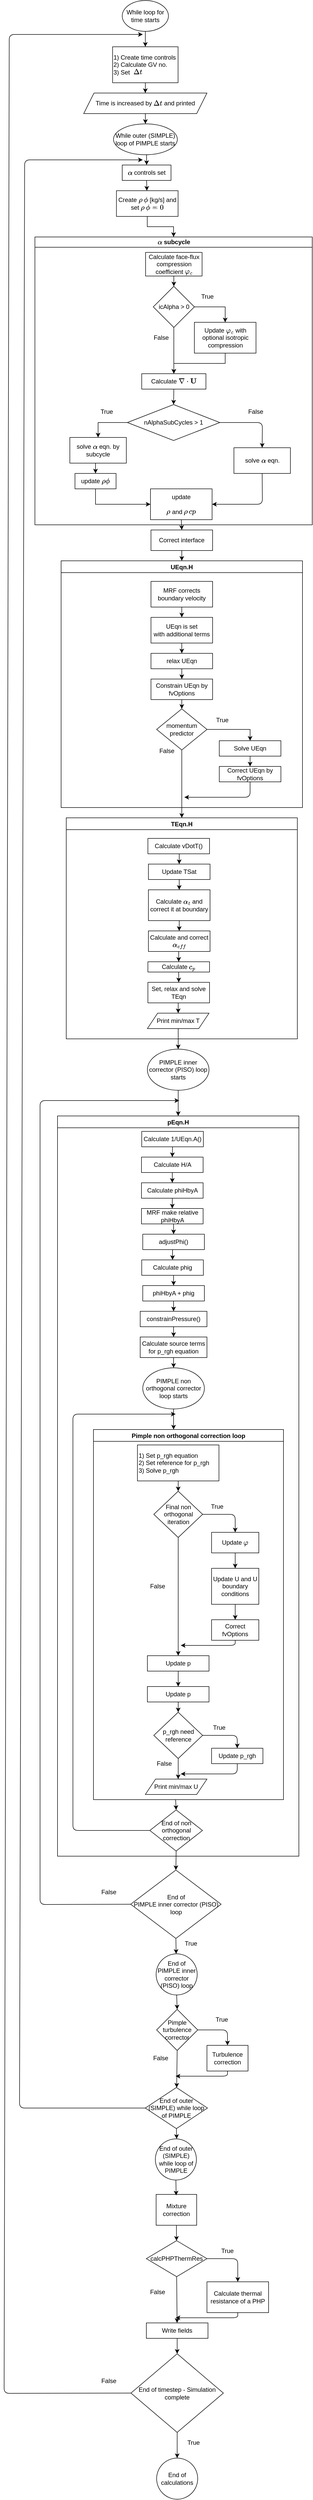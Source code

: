 <mxfile version="14.6.6" type="device"><diagram id="Rym5N9LAGHmapoCSd85f" name="Page-1"><mxGraphModel dx="1483" dy="807" grid="1" gridSize="10" guides="1" tooltips="1" connect="1" arrows="1" fold="1" page="1" pageScale="1" pageWidth="850" pageHeight="10000" math="1" shadow="0"><root><mxCell id="0"/><mxCell id="1" parent="0"/><mxCell id="AACT0-iEWtSOSLSEupFS-4" style="edgeStyle=orthogonalEdgeStyle;rounded=0;orthogonalLoop=1;jettySize=auto;html=1;exitX=0.5;exitY=1;exitDx=0;exitDy=0;entryX=0.5;entryY=0;entryDx=0;entryDy=0;" parent="1" source="AACT0-iEWtSOSLSEupFS-1" target="AACT0-iEWtSOSLSEupFS-2" edge="1"><mxGeometry relative="1" as="geometry"/></mxCell><mxCell id="AACT0-iEWtSOSLSEupFS-1" value="While loop for time starts" style="ellipse;whiteSpace=wrap;html=1;" parent="1" vertex="1"><mxGeometry x="360" y="20" width="90" height="60" as="geometry"/></mxCell><mxCell id="AACT0-iEWtSOSLSEupFS-7" style="edgeStyle=orthogonalEdgeStyle;rounded=0;orthogonalLoop=1;jettySize=auto;html=1;exitX=0.5;exitY=1;exitDx=0;exitDy=0;entryX=0.5;entryY=0;entryDx=0;entryDy=0;" parent="1" source="AACT0-iEWtSOSLSEupFS-2" target="AACT0-iEWtSOSLSEupFS-5" edge="1"><mxGeometry relative="1" as="geometry"/></mxCell><mxCell id="AACT0-iEWtSOSLSEupFS-2" value="&lt;div align=&quot;left&quot;&gt;1) Create time controls&lt;/div&gt;&lt;div align=&quot;left&quot;&gt;2) Calculate GV no.&lt;/div&gt;&lt;div align=&quot;left&quot;&gt;3) Set&amp;nbsp; `\Delta t`&lt;br&gt;&lt;/div&gt;" style="rounded=0;whiteSpace=wrap;html=1;align=left;" parent="1" vertex="1"><mxGeometry x="341.25" y="110" width="127.5" height="70" as="geometry"/></mxCell><mxCell id="AACT0-iEWtSOSLSEupFS-10" style="edgeStyle=orthogonalEdgeStyle;rounded=0;orthogonalLoop=1;jettySize=auto;html=1;exitX=0.5;exitY=1;exitDx=0;exitDy=0;entryX=0.5;entryY=0;entryDx=0;entryDy=0;" parent="1" source="AACT0-iEWtSOSLSEupFS-5" target="AACT0-iEWtSOSLSEupFS-8" edge="1"><mxGeometry relative="1" as="geometry"/></mxCell><mxCell id="AACT0-iEWtSOSLSEupFS-5" value="Time is increased by `\Delta t` and printed" style="shape=parallelogram;perimeter=parallelogramPerimeter;whiteSpace=wrap;html=1;fixedSize=1;" parent="1" vertex="1"><mxGeometry x="285" y="200" width="240" height="40" as="geometry"/></mxCell><mxCell id="AACT0-iEWtSOSLSEupFS-15" style="edgeStyle=orthogonalEdgeStyle;rounded=0;orthogonalLoop=1;jettySize=auto;html=1;exitX=0.5;exitY=1;exitDx=0;exitDy=0;entryX=0.5;entryY=0;entryDx=0;entryDy=0;" parent="1" source="AACT0-iEWtSOSLSEupFS-8" target="AACT0-iEWtSOSLSEupFS-11" edge="1"><mxGeometry relative="1" as="geometry"/></mxCell><mxCell id="AACT0-iEWtSOSLSEupFS-8" value="While outer (SIMPLE) loop of PIMPLE starts" style="ellipse;whiteSpace=wrap;html=1;" parent="1" vertex="1"><mxGeometry x="343" y="260" width="124.38" height="60" as="geometry"/></mxCell><mxCell id="AACT0-iEWtSOSLSEupFS-18" style="edgeStyle=orthogonalEdgeStyle;rounded=0;orthogonalLoop=1;jettySize=auto;html=1;exitX=0.5;exitY=1;exitDx=0;exitDy=0;" parent="1" source="AACT0-iEWtSOSLSEupFS-11" edge="1"><mxGeometry relative="1" as="geometry"><mxPoint x="408" y="390" as="targetPoint"/></mxGeometry></mxCell><mxCell id="AACT0-iEWtSOSLSEupFS-11" value="`\alpha` controls set" style="rounded=0;whiteSpace=wrap;html=1;" parent="1" vertex="1"><mxGeometry x="360" y="340" width="95" height="30" as="geometry"/></mxCell><mxCell id="AACT0-iEWtSOSLSEupFS-38" style="edgeStyle=orthogonalEdgeStyle;rounded=0;orthogonalLoop=1;jettySize=auto;html=1;exitX=0.5;exitY=1;exitDx=0;exitDy=0;entryX=0.5;entryY=0;entryDx=0;entryDy=0;" parent="1" source="AACT0-iEWtSOSLSEupFS-16" target="AACT0-iEWtSOSLSEupFS-34" edge="1"><mxGeometry relative="1" as="geometry"/></mxCell><mxCell id="AACT0-iEWtSOSLSEupFS-16" value="Create \(\rho\,\phi\) [kg/s] and set \(\rho\,\phi = 0\)" style="rounded=0;whiteSpace=wrap;html=1;" parent="1" vertex="1"><mxGeometry x="348.75" y="390" width="120" height="50" as="geometry"/></mxCell><mxCell id="AACT0-iEWtSOSLSEupFS-34" value="\(\alpha\) subcycle" style="swimlane;html=1;startSize=20;horizontal=1;containerType=tree;" parent="1" vertex="1"><mxGeometry x="190" y="480" width="540" height="560" as="geometry"><mxRectangle x="90" y="480" width="160" height="20" as="alternateBounds"/></mxGeometry></mxCell><mxCell id="AACT0-iEWtSOSLSEupFS-42" style="edgeStyle=orthogonalEdgeStyle;rounded=0;orthogonalLoop=1;jettySize=auto;html=1;exitX=0.5;exitY=1;exitDx=0;exitDy=0;entryX=0.5;entryY=0;entryDx=0;entryDy=0;" parent="AACT0-iEWtSOSLSEupFS-34" source="AACT0-iEWtSOSLSEupFS-20" target="AACT0-iEWtSOSLSEupFS-41" edge="1"><mxGeometry relative="1" as="geometry"/></mxCell><mxCell id="AACT0-iEWtSOSLSEupFS-20" value="Calculate face-flux compression coefficient \(\varphi_c\)" style="whiteSpace=wrap;html=1;" parent="AACT0-iEWtSOSLSEupFS-34" vertex="1"><mxGeometry x="215.5" y="30" width="110" height="46" as="geometry"/></mxCell><mxCell id="AACT0-iEWtSOSLSEupFS-54" style="edgeStyle=orthogonalEdgeStyle;rounded=0;orthogonalLoop=1;jettySize=auto;html=1;exitX=1;exitY=0.5;exitDx=0;exitDy=0;entryX=0.5;entryY=0;entryDx=0;entryDy=0;" parent="AACT0-iEWtSOSLSEupFS-34" source="AACT0-iEWtSOSLSEupFS-41" target="AACT0-iEWtSOSLSEupFS-49" edge="1"><mxGeometry relative="1" as="geometry"/></mxCell><mxCell id="AACT0-iEWtSOSLSEupFS-56" style="edgeStyle=orthogonalEdgeStyle;rounded=0;orthogonalLoop=1;jettySize=auto;html=1;exitX=0.5;exitY=1;exitDx=0;exitDy=0;" parent="AACT0-iEWtSOSLSEupFS-34" source="AACT0-iEWtSOSLSEupFS-41" target="AACT0-iEWtSOSLSEupFS-48" edge="1"><mxGeometry relative="1" as="geometry"/></mxCell><mxCell id="AACT0-iEWtSOSLSEupFS-41" value="icAlpha &amp;gt; 0" style="rhombus;whiteSpace=wrap;html=1;" parent="AACT0-iEWtSOSLSEupFS-34" vertex="1"><mxGeometry x="230.5" y="96" width="80" height="80" as="geometry"/></mxCell><mxCell id="3qTJy4ESTqDtDDObD_JH-3" style="edgeStyle=orthogonalEdgeStyle;rounded=0;orthogonalLoop=1;jettySize=auto;html=1;exitX=0.5;exitY=1;exitDx=0;exitDy=0;entryX=0.5;entryY=0;entryDx=0;entryDy=0;" parent="AACT0-iEWtSOSLSEupFS-34" source="AACT0-iEWtSOSLSEupFS-48" target="3qTJy4ESTqDtDDObD_JH-2" edge="1"><mxGeometry relative="1" as="geometry"/></mxCell><mxCell id="AACT0-iEWtSOSLSEupFS-48" value="Calculate \(\nabla \cdot \mathbf{U}\)" style="rounded=0;whiteSpace=wrap;html=1;" parent="AACT0-iEWtSOSLSEupFS-34" vertex="1"><mxGeometry x="208" y="266" width="125" height="30" as="geometry"/></mxCell><mxCell id="AACT0-iEWtSOSLSEupFS-60" style="edgeStyle=orthogonalEdgeStyle;rounded=0;orthogonalLoop=1;jettySize=auto;html=1;exitX=0.5;exitY=1;exitDx=0;exitDy=0;entryX=0.5;entryY=0;entryDx=0;entryDy=0;" parent="AACT0-iEWtSOSLSEupFS-34" source="AACT0-iEWtSOSLSEupFS-49" target="AACT0-iEWtSOSLSEupFS-48" edge="1"><mxGeometry relative="1" as="geometry"><Array as="points"><mxPoint x="370.5" y="246"/><mxPoint x="270.5" y="246"/></Array></mxGeometry></mxCell><mxCell id="AACT0-iEWtSOSLSEupFS-49" value="Update \(\varphi_c\) with optional isotropic compression" style="rounded=0;whiteSpace=wrap;html=1;" parent="AACT0-iEWtSOSLSEupFS-34" vertex="1"><mxGeometry x="310.5" y="166" width="120" height="60" as="geometry"/></mxCell><mxCell id="AACT0-iEWtSOSLSEupFS-55" value="True" style="text;html=1;strokeColor=none;fillColor=none;align=center;verticalAlign=middle;whiteSpace=wrap;rounded=0;" parent="AACT0-iEWtSOSLSEupFS-34" vertex="1"><mxGeometry x="315.5" y="106" width="40" height="20" as="geometry"/></mxCell><mxCell id="AACT0-iEWtSOSLSEupFS-61" value="False" style="text;html=1;strokeColor=none;fillColor=none;align=center;verticalAlign=middle;whiteSpace=wrap;rounded=0;" parent="AACT0-iEWtSOSLSEupFS-34" vertex="1"><mxGeometry x="225.5" y="186" width="40" height="20" as="geometry"/></mxCell><mxCell id="3qTJy4ESTqDtDDObD_JH-5" style="edgeStyle=orthogonalEdgeStyle;rounded=0;orthogonalLoop=1;jettySize=auto;html=1;exitX=0;exitY=0.5;exitDx=0;exitDy=0;entryX=0.5;entryY=0;entryDx=0;entryDy=0;" parent="AACT0-iEWtSOSLSEupFS-34" source="3qTJy4ESTqDtDDObD_JH-2" target="3qTJy4ESTqDtDDObD_JH-4" edge="1"><mxGeometry relative="1" as="geometry"/></mxCell><mxCell id="3qTJy4ESTqDtDDObD_JH-2" value="nAlphaSubCycles &amp;gt; 1" style="rhombus;whiteSpace=wrap;html=1;" parent="AACT0-iEWtSOSLSEupFS-34" vertex="1"><mxGeometry x="180" y="326" width="180" height="70" as="geometry"/></mxCell><mxCell id="3qTJy4ESTqDtDDObD_JH-7" style="edgeStyle=orthogonalEdgeStyle;rounded=0;orthogonalLoop=1;jettySize=auto;html=1;exitX=0.5;exitY=1;exitDx=0;exitDy=0;entryX=0.5;entryY=0;entryDx=0;entryDy=0;" parent="AACT0-iEWtSOSLSEupFS-34" source="3qTJy4ESTqDtDDObD_JH-4" target="3qTJy4ESTqDtDDObD_JH-6" edge="1"><mxGeometry relative="1" as="geometry"/></mxCell><mxCell id="3qTJy4ESTqDtDDObD_JH-4" value="solve \(\alpha\) eqn. by subcycle" style="rounded=0;whiteSpace=wrap;html=1;" parent="AACT0-iEWtSOSLSEupFS-34" vertex="1"><mxGeometry x="68" y="390" width="110" height="50" as="geometry"/></mxCell><mxCell id="3qTJy4ESTqDtDDObD_JH-12" style="edgeStyle=orthogonalEdgeStyle;rounded=0;orthogonalLoop=1;jettySize=auto;html=1;exitX=0.5;exitY=1;exitDx=0;exitDy=0;entryX=0;entryY=0.5;entryDx=0;entryDy=0;" parent="AACT0-iEWtSOSLSEupFS-34" source="3qTJy4ESTqDtDDObD_JH-6" target="3qTJy4ESTqDtDDObD_JH-11" edge="1"><mxGeometry relative="1" as="geometry"/></mxCell><mxCell id="3qTJy4ESTqDtDDObD_JH-6" value="update \(\rho \phi\)" style="rounded=0;whiteSpace=wrap;html=1;" parent="AACT0-iEWtSOSLSEupFS-34" vertex="1"><mxGeometry x="78" y="460" width="80" height="30" as="geometry"/></mxCell><mxCell id="3qTJy4ESTqDtDDObD_JH-9" value="solve \(\alpha\) eqn." style="rounded=0;whiteSpace=wrap;html=1;" parent="AACT0-iEWtSOSLSEupFS-34" vertex="1"><mxGeometry x="387.5" y="410" width="110" height="50" as="geometry"/></mxCell><mxCell id="3qTJy4ESTqDtDDObD_JH-11" value="&lt;div&gt;update&lt;/div&gt;&lt;div&gt;&lt;br&gt;&lt;/div&gt;\(\rho\) and \(\rho\, cp\)" style="rounded=0;whiteSpace=wrap;html=1;" parent="AACT0-iEWtSOSLSEupFS-34" vertex="1"><mxGeometry x="225" y="490" width="120" height="60" as="geometry"/></mxCell><mxCell id="VMTZyLCr_3MluRO8qqS3-34" value="True" style="text;html=1;strokeColor=none;fillColor=none;align=center;verticalAlign=middle;whiteSpace=wrap;rounded=0;" vertex="1" parent="AACT0-iEWtSOSLSEupFS-34"><mxGeometry x="120" y="330" width="40" height="20" as="geometry"/></mxCell><mxCell id="VMTZyLCr_3MluRO8qqS3-35" value="False" style="text;html=1;strokeColor=none;fillColor=none;align=center;verticalAlign=middle;whiteSpace=wrap;rounded=0;" vertex="1" parent="AACT0-iEWtSOSLSEupFS-34"><mxGeometry x="410" y="330" width="40" height="20" as="geometry"/></mxCell><mxCell id="VMTZyLCr_3MluRO8qqS3-104" value="" style="endArrow=classic;html=1;exitX=1;exitY=0.5;exitDx=0;exitDy=0;entryX=0.5;entryY=0;entryDx=0;entryDy=0;" edge="1" parent="AACT0-iEWtSOSLSEupFS-34" source="3qTJy4ESTqDtDDObD_JH-2" target="3qTJy4ESTqDtDDObD_JH-9"><mxGeometry width="50" height="50" relative="1" as="geometry"><mxPoint x="210" y="480" as="sourcePoint"/><mxPoint x="260" y="430" as="targetPoint"/><Array as="points"><mxPoint x="443" y="361"/></Array></mxGeometry></mxCell><mxCell id="VMTZyLCr_3MluRO8qqS3-105" value="" style="endArrow=classic;html=1;exitX=0.5;exitY=1;exitDx=0;exitDy=0;entryX=1;entryY=0.5;entryDx=0;entryDy=0;" edge="1" parent="AACT0-iEWtSOSLSEupFS-34" source="3qTJy4ESTqDtDDObD_JH-9" target="3qTJy4ESTqDtDDObD_JH-11"><mxGeometry width="50" height="50" relative="1" as="geometry"><mxPoint x="210" y="480" as="sourcePoint"/><mxPoint x="260" y="430" as="targetPoint"/><Array as="points"><mxPoint x="443" y="520"/></Array></mxGeometry></mxCell><mxCell id="3qTJy4ESTqDtDDObD_JH-35" style="edgeStyle=orthogonalEdgeStyle;rounded=0;orthogonalLoop=1;jettySize=auto;html=1;exitX=0.5;exitY=1;exitDx=0;exitDy=0;entryX=0.5;entryY=0;entryDx=0;entryDy=0;" parent="1" source="3qTJy4ESTqDtDDObD_JH-17" target="3qTJy4ESTqDtDDObD_JH-19" edge="1"><mxGeometry relative="1" as="geometry"/></mxCell><mxCell id="3qTJy4ESTqDtDDObD_JH-17" value="Correct interface" style="rounded=0;whiteSpace=wrap;html=1;" parent="1" vertex="1"><mxGeometry x="416" y="1050" width="120" height="40" as="geometry"/></mxCell><mxCell id="3qTJy4ESTqDtDDObD_JH-19" value="UEqn.H" style="swimlane;" parent="1" vertex="1"><mxGeometry x="241" y="1110" width="470" height="480" as="geometry"/></mxCell><mxCell id="3qTJy4ESTqDtDDObD_JH-22" style="edgeStyle=orthogonalEdgeStyle;rounded=0;orthogonalLoop=1;jettySize=auto;html=1;exitX=0.5;exitY=1;exitDx=0;exitDy=0;entryX=0.5;entryY=0;entryDx=0;entryDy=0;" parent="3qTJy4ESTqDtDDObD_JH-19" source="3qTJy4ESTqDtDDObD_JH-20" target="3qTJy4ESTqDtDDObD_JH-21" edge="1"><mxGeometry relative="1" as="geometry"/></mxCell><mxCell id="3qTJy4ESTqDtDDObD_JH-20" value="MRF corrects boundary velocity" style="rounded=0;whiteSpace=wrap;html=1;" parent="3qTJy4ESTqDtDDObD_JH-19" vertex="1"><mxGeometry x="175" y="40" width="120" height="50" as="geometry"/></mxCell><mxCell id="3qTJy4ESTqDtDDObD_JH-24" style="edgeStyle=orthogonalEdgeStyle;rounded=0;orthogonalLoop=1;jettySize=auto;html=1;exitX=0.5;exitY=1;exitDx=0;exitDy=0;entryX=0.5;entryY=0;entryDx=0;entryDy=0;" parent="3qTJy4ESTqDtDDObD_JH-19" source="3qTJy4ESTqDtDDObD_JH-21" target="3qTJy4ESTqDtDDObD_JH-23" edge="1"><mxGeometry relative="1" as="geometry"/></mxCell><mxCell id="3qTJy4ESTqDtDDObD_JH-21" value="&lt;div&gt;UEqn is set&lt;/div&gt;&lt;div&gt;with additional terms&lt;br&gt;&lt;/div&gt;" style="rounded=0;whiteSpace=wrap;html=1;" parent="3qTJy4ESTqDtDDObD_JH-19" vertex="1"><mxGeometry x="175" y="110" width="120" height="50" as="geometry"/></mxCell><mxCell id="3qTJy4ESTqDtDDObD_JH-23" value="relax UEqn" style="rounded=0;whiteSpace=wrap;html=1;" parent="3qTJy4ESTqDtDDObD_JH-19" vertex="1"><mxGeometry x="175" y="180" width="120" height="30" as="geometry"/></mxCell><mxCell id="3qTJy4ESTqDtDDObD_JH-25" value="Constrain UEqn by fvOptions" style="rounded=0;whiteSpace=wrap;html=1;" parent="3qTJy4ESTqDtDDObD_JH-19" vertex="1"><mxGeometry x="175" y="230" width="120" height="40" as="geometry"/></mxCell><mxCell id="3qTJy4ESTqDtDDObD_JH-28" style="edgeStyle=orthogonalEdgeStyle;rounded=0;orthogonalLoop=1;jettySize=auto;html=1;exitX=1;exitY=0.5;exitDx=0;exitDy=0;entryX=0.5;entryY=0;entryDx=0;entryDy=0;" parent="3qTJy4ESTqDtDDObD_JH-19" source="3qTJy4ESTqDtDDObD_JH-26" target="3qTJy4ESTqDtDDObD_JH-27" edge="1"><mxGeometry relative="1" as="geometry"/></mxCell><mxCell id="3qTJy4ESTqDtDDObD_JH-26" value="momentum predictor" style="rhombus;whiteSpace=wrap;html=1;" parent="3qTJy4ESTqDtDDObD_JH-19" vertex="1"><mxGeometry x="186" y="288" width="98" height="80" as="geometry"/></mxCell><mxCell id="3qTJy4ESTqDtDDObD_JH-31" style="edgeStyle=orthogonalEdgeStyle;rounded=0;orthogonalLoop=1;jettySize=auto;html=1;exitX=0.5;exitY=1;exitDx=0;exitDy=0;entryX=0.5;entryY=0;entryDx=0;entryDy=0;" parent="3qTJy4ESTqDtDDObD_JH-19" source="3qTJy4ESTqDtDDObD_JH-27" target="3qTJy4ESTqDtDDObD_JH-30" edge="1"><mxGeometry relative="1" as="geometry"/></mxCell><mxCell id="3qTJy4ESTqDtDDObD_JH-27" value="Solve UEqn" style="rounded=0;whiteSpace=wrap;html=1;" parent="3qTJy4ESTqDtDDObD_JH-19" vertex="1"><mxGeometry x="308" y="350" width="120" height="30" as="geometry"/></mxCell><mxCell id="3qTJy4ESTqDtDDObD_JH-29" value="True" style="text;html=1;strokeColor=none;fillColor=none;align=center;verticalAlign=middle;whiteSpace=wrap;rounded=0;" parent="3qTJy4ESTqDtDDObD_JH-19" vertex="1"><mxGeometry x="294" y="300" width="40" height="20" as="geometry"/></mxCell><mxCell id="3qTJy4ESTqDtDDObD_JH-30" value="Correct UEqn by fvOptions" style="rounded=0;whiteSpace=wrap;html=1;" parent="3qTJy4ESTqDtDDObD_JH-19" vertex="1"><mxGeometry x="308" y="400" width="120" height="30" as="geometry"/></mxCell><mxCell id="3qTJy4ESTqDtDDObD_JH-42" value="False" style="text;html=1;strokeColor=none;fillColor=none;align=center;verticalAlign=middle;whiteSpace=wrap;rounded=0;" parent="3qTJy4ESTqDtDDObD_JH-19" vertex="1"><mxGeometry x="186" y="360" width="40" height="20" as="geometry"/></mxCell><mxCell id="VMTZyLCr_3MluRO8qqS3-21" value="" style="endArrow=classic;html=1;exitX=0.5;exitY=1;exitDx=0;exitDy=0;entryX=0.5;entryY=0;entryDx=0;entryDy=0;" edge="1" parent="3qTJy4ESTqDtDDObD_JH-19" source="3qTJy4ESTqDtDDObD_JH-25" target="3qTJy4ESTqDtDDObD_JH-26"><mxGeometry width="50" height="50" relative="1" as="geometry"><mxPoint x="230" y="520" as="sourcePoint"/><mxPoint x="280" y="470" as="targetPoint"/></mxGeometry></mxCell><mxCell id="VMTZyLCr_3MluRO8qqS3-100" value="" style="endArrow=classic;html=1;exitX=0.5;exitY=1;exitDx=0;exitDy=0;entryX=0.5;entryY=0;entryDx=0;entryDy=0;" edge="1" parent="3qTJy4ESTqDtDDObD_JH-19" source="3qTJy4ESTqDtDDObD_JH-23" target="3qTJy4ESTqDtDDObD_JH-25"><mxGeometry width="50" height="50" relative="1" as="geometry"><mxPoint x="210" y="350" as="sourcePoint"/><mxPoint x="260" y="300" as="targetPoint"/></mxGeometry></mxCell><mxCell id="3qTJy4ESTqDtDDObD_JH-32" value="TEqn.H" style="swimlane;" parent="1" vertex="1"><mxGeometry x="251" y="1610" width="450" height="430" as="geometry"/></mxCell><mxCell id="IhVo0fJAXLAlhEaTS_rb-4" style="edgeStyle=orthogonalEdgeStyle;rounded=0;orthogonalLoop=1;jettySize=auto;html=1;exitX=0.5;exitY=1;exitDx=0;exitDy=0;entryX=0.5;entryY=0;entryDx=0;entryDy=0;" parent="3qTJy4ESTqDtDDObD_JH-32" source="IhVo0fJAXLAlhEaTS_rb-1" target="IhVo0fJAXLAlhEaTS_rb-2" edge="1"><mxGeometry relative="1" as="geometry"/></mxCell><mxCell id="IhVo0fJAXLAlhEaTS_rb-1" value="Calculate vDotT()" style="rounded=0;whiteSpace=wrap;html=1;" parent="3qTJy4ESTqDtDDObD_JH-32" vertex="1"><mxGeometry x="159" y="40" width="120" height="30" as="geometry"/></mxCell><mxCell id="IhVo0fJAXLAlhEaTS_rb-7" style="edgeStyle=orthogonalEdgeStyle;rounded=0;orthogonalLoop=1;jettySize=auto;html=1;exitX=0.5;exitY=1;exitDx=0;exitDy=0;entryX=0.5;entryY=0;entryDx=0;entryDy=0;" parent="3qTJy4ESTqDtDDObD_JH-32" source="IhVo0fJAXLAlhEaTS_rb-2" target="IhVo0fJAXLAlhEaTS_rb-6" edge="1"><mxGeometry relative="1" as="geometry"/></mxCell><mxCell id="IhVo0fJAXLAlhEaTS_rb-2" value="Update TSat" style="rounded=0;whiteSpace=wrap;html=1;" parent="3qTJy4ESTqDtDDObD_JH-32" vertex="1"><mxGeometry x="160" y="90" width="120" height="30" as="geometry"/></mxCell><mxCell id="IhVo0fJAXLAlhEaTS_rb-9" style="edgeStyle=orthogonalEdgeStyle;rounded=0;orthogonalLoop=1;jettySize=auto;html=1;exitX=0.5;exitY=1;exitDx=0;exitDy=0;entryX=0.5;entryY=0;entryDx=0;entryDy=0;" parent="3qTJy4ESTqDtDDObD_JH-32" source="IhVo0fJAXLAlhEaTS_rb-6" target="IhVo0fJAXLAlhEaTS_rb-8" edge="1"><mxGeometry relative="1" as="geometry"/></mxCell><mxCell id="IhVo0fJAXLAlhEaTS_rb-6" value="Calculate \(\alpha_t\) and correct it at boundary" style="rounded=0;whiteSpace=wrap;html=1;" parent="3qTJy4ESTqDtDDObD_JH-32" vertex="1"><mxGeometry x="160" y="140" width="120" height="60" as="geometry"/></mxCell><mxCell id="IhVo0fJAXLAlhEaTS_rb-16" style="edgeStyle=orthogonalEdgeStyle;rounded=0;orthogonalLoop=1;jettySize=auto;html=1;exitX=0.5;exitY=1;exitDx=0;exitDy=0;entryX=0.5;entryY=0;entryDx=0;entryDy=0;" parent="3qTJy4ESTqDtDDObD_JH-32" source="IhVo0fJAXLAlhEaTS_rb-8" target="IhVo0fJAXLAlhEaTS_rb-10" edge="1"><mxGeometry relative="1" as="geometry"/></mxCell><mxCell id="IhVo0fJAXLAlhEaTS_rb-8" value="Calculate and correct \(\alpha_{eff}\) " style="rounded=0;whiteSpace=wrap;html=1;" parent="3qTJy4ESTqDtDDObD_JH-32" vertex="1"><mxGeometry x="160" y="220" width="120" height="40" as="geometry"/></mxCell><mxCell id="IhVo0fJAXLAlhEaTS_rb-17" style="edgeStyle=orthogonalEdgeStyle;rounded=0;orthogonalLoop=1;jettySize=auto;html=1;exitX=0.5;exitY=1;exitDx=0;exitDy=0;entryX=0.5;entryY=0;entryDx=0;entryDy=0;" parent="3qTJy4ESTqDtDDObD_JH-32" source="IhVo0fJAXLAlhEaTS_rb-10" target="IhVo0fJAXLAlhEaTS_rb-15" edge="1"><mxGeometry relative="1" as="geometry"/></mxCell><mxCell id="IhVo0fJAXLAlhEaTS_rb-10" value="Calculate \(c_p\)" style="rounded=0;whiteSpace=wrap;html=1;" parent="3qTJy4ESTqDtDDObD_JH-32" vertex="1"><mxGeometry x="159" y="280" width="120" height="20" as="geometry"/></mxCell><mxCell id="IhVo0fJAXLAlhEaTS_rb-19" style="edgeStyle=orthogonalEdgeStyle;rounded=0;orthogonalLoop=1;jettySize=auto;html=1;exitX=0.5;exitY=1;exitDx=0;exitDy=0;entryX=0.5;entryY=0;entryDx=0;entryDy=0;" parent="3qTJy4ESTqDtDDObD_JH-32" source="IhVo0fJAXLAlhEaTS_rb-15" target="IhVo0fJAXLAlhEaTS_rb-18" edge="1"><mxGeometry relative="1" as="geometry"/></mxCell><mxCell id="IhVo0fJAXLAlhEaTS_rb-15" value="Set, relax and solve TEqn" style="rounded=0;whiteSpace=wrap;html=1;" parent="3qTJy4ESTqDtDDObD_JH-32" vertex="1"><mxGeometry x="159" y="320" width="120" height="40" as="geometry"/></mxCell><mxCell id="IhVo0fJAXLAlhEaTS_rb-18" value="Print min/max T" style="shape=parallelogram;perimeter=parallelogramPerimeter;whiteSpace=wrap;html=1;fixedSize=1;" parent="3qTJy4ESTqDtDDObD_JH-32" vertex="1"><mxGeometry x="158" y="380" width="120" height="30" as="geometry"/></mxCell><mxCell id="IhVo0fJAXLAlhEaTS_rb-23" style="edgeStyle=orthogonalEdgeStyle;rounded=0;orthogonalLoop=1;jettySize=auto;html=1;exitX=0.5;exitY=1;exitDx=0;exitDy=0;entryX=0.5;entryY=0;entryDx=0;entryDy=0;" parent="1" source="IhVo0fJAXLAlhEaTS_rb-20" target="IhVo0fJAXLAlhEaTS_rb-22" edge="1"><mxGeometry relative="1" as="geometry"/></mxCell><mxCell id="IhVo0fJAXLAlhEaTS_rb-20" value="PIMPLE inner corrector (PISO) loop starts" style="ellipse;whiteSpace=wrap;html=1;" parent="1" vertex="1"><mxGeometry x="409" y="2060" width="120" height="80" as="geometry"/></mxCell><mxCell id="IhVo0fJAXLAlhEaTS_rb-21" style="edgeStyle=orthogonalEdgeStyle;rounded=0;orthogonalLoop=1;jettySize=auto;html=1;exitX=0.5;exitY=1;exitDx=0;exitDy=0;" parent="1" source="IhVo0fJAXLAlhEaTS_rb-18" target="IhVo0fJAXLAlhEaTS_rb-20" edge="1"><mxGeometry relative="1" as="geometry"/></mxCell><mxCell id="IhVo0fJAXLAlhEaTS_rb-22" value="pEqn.H" style="swimlane;" parent="1" vertex="1"><mxGeometry x="234" y="2190" width="470" height="1440" as="geometry"/></mxCell><mxCell id="IhVo0fJAXLAlhEaTS_rb-30" style="edgeStyle=orthogonalEdgeStyle;rounded=0;orthogonalLoop=1;jettySize=auto;html=1;exitX=0.5;exitY=1;exitDx=0;exitDy=0;entryX=0.5;entryY=0;entryDx=0;entryDy=0;" parent="IhVo0fJAXLAlhEaTS_rb-22" source="IhVo0fJAXLAlhEaTS_rb-27" target="IhVo0fJAXLAlhEaTS_rb-28" edge="1"><mxGeometry relative="1" as="geometry"/></mxCell><mxCell id="IhVo0fJAXLAlhEaTS_rb-27" value="Calculate 1/UEqn.A()" style="whiteSpace=wrap;html=1;" parent="IhVo0fJAXLAlhEaTS_rb-22" vertex="1"><mxGeometry x="164" y="30" width="120" height="30" as="geometry"/></mxCell><mxCell id="IhVo0fJAXLAlhEaTS_rb-31" style="edgeStyle=orthogonalEdgeStyle;rounded=0;orthogonalLoop=1;jettySize=auto;html=1;exitX=0.5;exitY=1;exitDx=0;exitDy=0;entryX=0.5;entryY=0;entryDx=0;entryDy=0;" parent="IhVo0fJAXLAlhEaTS_rb-22" source="IhVo0fJAXLAlhEaTS_rb-28" target="IhVo0fJAXLAlhEaTS_rb-29" edge="1"><mxGeometry relative="1" as="geometry"/></mxCell><mxCell id="IhVo0fJAXLAlhEaTS_rb-28" value="Calculate H/A" style="whiteSpace=wrap;html=1;" parent="IhVo0fJAXLAlhEaTS_rb-22" vertex="1"><mxGeometry x="163.5" y="80" width="120" height="30" as="geometry"/></mxCell><mxCell id="IhVo0fJAXLAlhEaTS_rb-34" style="edgeStyle=orthogonalEdgeStyle;rounded=0;orthogonalLoop=1;jettySize=auto;html=1;exitX=0.5;exitY=1;exitDx=0;exitDy=0;entryX=0.5;entryY=0;entryDx=0;entryDy=0;" parent="IhVo0fJAXLAlhEaTS_rb-22" source="IhVo0fJAXLAlhEaTS_rb-29" target="IhVo0fJAXLAlhEaTS_rb-32" edge="1"><mxGeometry relative="1" as="geometry"/></mxCell><mxCell id="IhVo0fJAXLAlhEaTS_rb-29" value="Calculate phiHbyA" style="whiteSpace=wrap;html=1;" parent="IhVo0fJAXLAlhEaTS_rb-22" vertex="1"><mxGeometry x="163.5" y="130" width="120" height="30" as="geometry"/></mxCell><mxCell id="IhVo0fJAXLAlhEaTS_rb-35" style="edgeStyle=orthogonalEdgeStyle;rounded=0;orthogonalLoop=1;jettySize=auto;html=1;exitX=0.5;exitY=1;exitDx=0;exitDy=0;entryX=0.5;entryY=0;entryDx=0;entryDy=0;" parent="IhVo0fJAXLAlhEaTS_rb-22" source="IhVo0fJAXLAlhEaTS_rb-32" target="IhVo0fJAXLAlhEaTS_rb-33" edge="1"><mxGeometry relative="1" as="geometry"/></mxCell><mxCell id="IhVo0fJAXLAlhEaTS_rb-32" value="MRF make relative phiHbyA" style="whiteSpace=wrap;html=1;" parent="IhVo0fJAXLAlhEaTS_rb-22" vertex="1"><mxGeometry x="163.5" y="180" width="120" height="30" as="geometry"/></mxCell><mxCell id="IhVo0fJAXLAlhEaTS_rb-37" style="edgeStyle=orthogonalEdgeStyle;rounded=0;orthogonalLoop=1;jettySize=auto;html=1;exitX=0.5;exitY=1;exitDx=0;exitDy=0;entryX=0.5;entryY=0;entryDx=0;entryDy=0;" parent="IhVo0fJAXLAlhEaTS_rb-22" source="IhVo0fJAXLAlhEaTS_rb-33" target="IhVo0fJAXLAlhEaTS_rb-36" edge="1"><mxGeometry relative="1" as="geometry"/></mxCell><mxCell id="IhVo0fJAXLAlhEaTS_rb-33" value="adjustPhi()" style="whiteSpace=wrap;html=1;" parent="IhVo0fJAXLAlhEaTS_rb-22" vertex="1"><mxGeometry x="166" y="230" width="120" height="30" as="geometry"/></mxCell><mxCell id="IhVo0fJAXLAlhEaTS_rb-40" style="edgeStyle=orthogonalEdgeStyle;rounded=0;orthogonalLoop=1;jettySize=auto;html=1;exitX=0.5;exitY=1;exitDx=0;exitDy=0;entryX=0.5;entryY=0;entryDx=0;entryDy=0;" parent="IhVo0fJAXLAlhEaTS_rb-22" source="IhVo0fJAXLAlhEaTS_rb-36" target="IhVo0fJAXLAlhEaTS_rb-38" edge="1"><mxGeometry relative="1" as="geometry"/></mxCell><mxCell id="IhVo0fJAXLAlhEaTS_rb-36" value="Calculate phig" style="whiteSpace=wrap;html=1;" parent="IhVo0fJAXLAlhEaTS_rb-22" vertex="1"><mxGeometry x="164" y="280" width="120" height="30" as="geometry"/></mxCell><mxCell id="IhVo0fJAXLAlhEaTS_rb-42" style="edgeStyle=orthogonalEdgeStyle;rounded=0;orthogonalLoop=1;jettySize=auto;html=1;exitX=0.5;exitY=1;exitDx=0;exitDy=0;entryX=0.5;entryY=0;entryDx=0;entryDy=0;" parent="IhVo0fJAXLAlhEaTS_rb-22" source="IhVo0fJAXLAlhEaTS_rb-38" target="IhVo0fJAXLAlhEaTS_rb-41" edge="1"><mxGeometry relative="1" as="geometry"/></mxCell><mxCell id="IhVo0fJAXLAlhEaTS_rb-38" value="phiHbyA + phig" style="whiteSpace=wrap;html=1;" parent="IhVo0fJAXLAlhEaTS_rb-22" vertex="1"><mxGeometry x="166" y="330" width="120" height="30" as="geometry"/></mxCell><mxCell id="IhVo0fJAXLAlhEaTS_rb-41" value="constrainPressure()" style="whiteSpace=wrap;html=1;" parent="IhVo0fJAXLAlhEaTS_rb-22" vertex="1"><mxGeometry x="161" y="380" width="130" height="30" as="geometry"/></mxCell><mxCell id="VMTZyLCr_3MluRO8qqS3-1" style="edgeStyle=orthogonalEdgeStyle;rounded=0;orthogonalLoop=1;jettySize=auto;html=1;exitX=0.5;exitY=1;exitDx=0;exitDy=0;entryX=0.5;entryY=0;entryDx=0;entryDy=0;" edge="1" parent="IhVo0fJAXLAlhEaTS_rb-22" target="VMTZyLCr_3MluRO8qqS3-2"><mxGeometry relative="1" as="geometry"><mxPoint x="226" y="410" as="sourcePoint"/></mxGeometry></mxCell><mxCell id="VMTZyLCr_3MluRO8qqS3-2" value="Calculate source terms for p_rgh equation" style="whiteSpace=wrap;html=1;" vertex="1" parent="IhVo0fJAXLAlhEaTS_rb-22"><mxGeometry x="161" y="430" width="130" height="40" as="geometry"/></mxCell><mxCell id="VMTZyLCr_3MluRO8qqS3-8" value="PIMPLE non orthogonal corrector loop starts" style="ellipse;whiteSpace=wrap;html=1;" vertex="1" parent="IhVo0fJAXLAlhEaTS_rb-22"><mxGeometry x="166" y="490" width="120" height="80" as="geometry"/></mxCell><mxCell id="VMTZyLCr_3MluRO8qqS3-13" value="" style="endArrow=classic;html=1;exitX=0.5;exitY=1;exitDx=0;exitDy=0;entryX=0.5;entryY=0;entryDx=0;entryDy=0;" edge="1" parent="IhVo0fJAXLAlhEaTS_rb-22" source="VMTZyLCr_3MluRO8qqS3-2" target="VMTZyLCr_3MluRO8qqS3-8"><mxGeometry width="50" height="50" relative="1" as="geometry"><mxPoint x="190" y="260" as="sourcePoint"/><mxPoint x="240" y="210" as="targetPoint"/></mxGeometry></mxCell><mxCell id="VMTZyLCr_3MluRO8qqS3-19" style="edgeStyle=orthogonalEdgeStyle;rounded=0;orthogonalLoop=1;jettySize=auto;html=1;exitX=0.5;exitY=1;exitDx=0;exitDy=0;entryX=0.5;entryY=0;entryDx=0;entryDy=0;" edge="1" parent="IhVo0fJAXLAlhEaTS_rb-22" source="VMTZyLCr_3MluRO8qqS3-20"><mxGeometry relative="1" as="geometry"><mxPoint x="235" y="730" as="targetPoint"/></mxGeometry></mxCell><mxCell id="VMTZyLCr_3MluRO8qqS3-20" value="&lt;div align=&quot;left&quot;&gt;1) Set p_rgh equation&lt;/div&gt;&lt;div align=&quot;left&quot;&gt;2) Set reference for p_rgh&lt;/div&gt;&lt;div align=&quot;left&quot;&gt;3) Solve p_rgh&lt;br&gt;&lt;/div&gt;" style="rounded=0;whiteSpace=wrap;html=1;align=left;" vertex="1" parent="IhVo0fJAXLAlhEaTS_rb-22"><mxGeometry x="155.63" y="640" width="158.75" height="70" as="geometry"/></mxCell><mxCell id="VMTZyLCr_3MluRO8qqS3-23" value="Final non orthogonal iteration" style="rhombus;whiteSpace=wrap;html=1;" vertex="1" parent="IhVo0fJAXLAlhEaTS_rb-22"><mxGeometry x="187.51" y="730" width="95" height="90" as="geometry"/></mxCell><mxCell id="VMTZyLCr_3MluRO8qqS3-25" value="Update `\varphi`" style="rounded=0;whiteSpace=wrap;html=1;" vertex="1" parent="IhVo0fJAXLAlhEaTS_rb-22"><mxGeometry x="300" y="810" width="92" height="40" as="geometry"/></mxCell><mxCell id="VMTZyLCr_3MluRO8qqS3-26" value="Update U and U boundary conditions" style="rounded=0;whiteSpace=wrap;html=1;" vertex="1" parent="IhVo0fJAXLAlhEaTS_rb-22"><mxGeometry x="300" y="880" width="92" height="70" as="geometry"/></mxCell><mxCell id="VMTZyLCr_3MluRO8qqS3-27" value="" style="endArrow=classic;html=1;exitX=1;exitY=0.5;exitDx=0;exitDy=0;entryX=0.5;entryY=0;entryDx=0;entryDy=0;" edge="1" parent="IhVo0fJAXLAlhEaTS_rb-22" source="VMTZyLCr_3MluRO8qqS3-23" target="VMTZyLCr_3MluRO8qqS3-25"><mxGeometry width="50" height="50" relative="1" as="geometry"><mxPoint x="190" y="910" as="sourcePoint"/><mxPoint x="240" y="860" as="targetPoint"/><Array as="points"><mxPoint x="346" y="775"/></Array></mxGeometry></mxCell><mxCell id="VMTZyLCr_3MluRO8qqS3-28" value="True" style="text;html=1;strokeColor=none;fillColor=none;align=center;verticalAlign=middle;whiteSpace=wrap;rounded=0;" vertex="1" parent="IhVo0fJAXLAlhEaTS_rb-22"><mxGeometry x="291" y="750" width="40" height="20" as="geometry"/></mxCell><mxCell id="VMTZyLCr_3MluRO8qqS3-30" value="Correct fvOptions" style="rounded=0;whiteSpace=wrap;html=1;" vertex="1" parent="IhVo0fJAXLAlhEaTS_rb-22"><mxGeometry x="300" y="980" width="92" height="40" as="geometry"/></mxCell><mxCell id="VMTZyLCr_3MluRO8qqS3-38" value="Update p" style="rounded=0;whiteSpace=wrap;html=1;" vertex="1" parent="IhVo0fJAXLAlhEaTS_rb-22"><mxGeometry x="175.01" y="1050" width="120" height="30" as="geometry"/></mxCell><mxCell id="VMTZyLCr_3MluRO8qqS3-39" value="" style="endArrow=classic;html=1;exitX=0.5;exitY=1;exitDx=0;exitDy=0;entryX=0.5;entryY=0;entryDx=0;entryDy=0;" edge="1" parent="IhVo0fJAXLAlhEaTS_rb-22" source="VMTZyLCr_3MluRO8qqS3-23" target="VMTZyLCr_3MluRO8qqS3-38"><mxGeometry width="50" height="50" relative="1" as="geometry"><mxPoint x="190" y="890" as="sourcePoint"/><mxPoint x="240" y="840" as="targetPoint"/></mxGeometry></mxCell><mxCell id="VMTZyLCr_3MluRO8qqS3-37" value="False" style="text;html=1;strokeColor=none;fillColor=none;align=center;verticalAlign=middle;whiteSpace=wrap;rounded=0;" vertex="1" parent="IhVo0fJAXLAlhEaTS_rb-22"><mxGeometry x="175" y="905" width="40" height="20" as="geometry"/></mxCell><mxCell id="VMTZyLCr_3MluRO8qqS3-41" value="Update p" style="rounded=0;whiteSpace=wrap;html=1;" vertex="1" parent="IhVo0fJAXLAlhEaTS_rb-22"><mxGeometry x="175" y="1110" width="120" height="30" as="geometry"/></mxCell><mxCell id="VMTZyLCr_3MluRO8qqS3-42" value="" style="endArrow=classic;html=1;exitX=0.5;exitY=1;exitDx=0;exitDy=0;entryX=0.5;entryY=0;entryDx=0;entryDy=0;" edge="1" parent="IhVo0fJAXLAlhEaTS_rb-22" source="VMTZyLCr_3MluRO8qqS3-38" target="VMTZyLCr_3MluRO8qqS3-41"><mxGeometry width="50" height="50" relative="1" as="geometry"><mxPoint x="190" y="890" as="sourcePoint"/><mxPoint x="240" y="840" as="targetPoint"/></mxGeometry></mxCell><mxCell id="VMTZyLCr_3MluRO8qqS3-43" value="p_rgh need reference" style="rhombus;whiteSpace=wrap;html=1;" vertex="1" parent="IhVo0fJAXLAlhEaTS_rb-22"><mxGeometry x="187.5" y="1160" width="95" height="90" as="geometry"/></mxCell><mxCell id="VMTZyLCr_3MluRO8qqS3-46" value="Update p_rgh" style="rounded=0;whiteSpace=wrap;html=1;" vertex="1" parent="IhVo0fJAXLAlhEaTS_rb-22"><mxGeometry x="300" y="1230" width="100" height="30" as="geometry"/></mxCell><mxCell id="VMTZyLCr_3MluRO8qqS3-45" value="" style="endArrow=classic;html=1;exitX=1;exitY=0.5;exitDx=0;exitDy=0;entryX=0.5;entryY=0;entryDx=0;entryDy=0;" edge="1" parent="IhVo0fJAXLAlhEaTS_rb-22" source="VMTZyLCr_3MluRO8qqS3-43" target="VMTZyLCr_3MluRO8qqS3-46"><mxGeometry width="50" height="50" relative="1" as="geometry"><mxPoint x="190" y="1240" as="sourcePoint"/><mxPoint x="360" y="1230" as="targetPoint"/><Array as="points"><mxPoint x="350" y="1205"/></Array></mxGeometry></mxCell><mxCell id="VMTZyLCr_3MluRO8qqS3-47" value="Print min/max U" style="shape=parallelogram;perimeter=parallelogramPerimeter;whiteSpace=wrap;html=1;fixedSize=1;" vertex="1" parent="IhVo0fJAXLAlhEaTS_rb-22"><mxGeometry x="171" y="1290" width="120" height="30" as="geometry"/></mxCell><mxCell id="VMTZyLCr_3MluRO8qqS3-83" value="End of non orthogonal correction" style="rhombus;whiteSpace=wrap;html=1;" vertex="1" parent="IhVo0fJAXLAlhEaTS_rb-22"><mxGeometry x="179.75" y="1350" width="102.5" height="80" as="geometry"/></mxCell><mxCell id="VMTZyLCr_3MluRO8qqS3-107" value="&lt;div&gt;True&lt;/div&gt;" style="text;html=1;strokeColor=none;fillColor=none;align=center;verticalAlign=middle;whiteSpace=wrap;rounded=0;" vertex="1" parent="IhVo0fJAXLAlhEaTS_rb-22"><mxGeometry x="295.01" y="1180" width="40" height="20" as="geometry"/></mxCell><mxCell id="VMTZyLCr_3MluRO8qqS3-108" value="False" style="text;html=1;strokeColor=none;fillColor=none;align=center;verticalAlign=middle;whiteSpace=wrap;rounded=0;" vertex="1" parent="IhVo0fJAXLAlhEaTS_rb-22"><mxGeometry x="187.5" y="1250" width="40" height="20" as="geometry"/></mxCell><mxCell id="VMTZyLCr_3MluRO8qqS3-14" value="Pimple non orthogonal correction loop" style="swimlane;" vertex="1" parent="1"><mxGeometry x="304" y="2800" width="370" height="720" as="geometry"><mxRectangle x="280" y="2800" width="250" height="23" as="alternateBounds"/></mxGeometry></mxCell><mxCell id="VMTZyLCr_3MluRO8qqS3-24" value="" style="endArrow=classic;html=1;exitX=0.5;exitY=1;exitDx=0;exitDy=0;" edge="1" parent="1" source="VMTZyLCr_3MluRO8qqS3-8"><mxGeometry width="50" height="50" relative="1" as="geometry"><mxPoint x="424" y="2910" as="sourcePoint"/><mxPoint x="460" y="2800" as="targetPoint"/></mxGeometry></mxCell><mxCell id="VMTZyLCr_3MluRO8qqS3-29" value="" style="endArrow=classic;html=1;exitX=0.5;exitY=1;exitDx=0;exitDy=0;" edge="1" parent="1" source="VMTZyLCr_3MluRO8qqS3-25"><mxGeometry width="50" height="50" relative="1" as="geometry"><mxPoint x="424" y="3100" as="sourcePoint"/><mxPoint x="580" y="3070" as="targetPoint"/></mxGeometry></mxCell><mxCell id="VMTZyLCr_3MluRO8qqS3-32" value="" style="endArrow=classic;html=1;exitX=0.5;exitY=1;exitDx=0;exitDy=0;" edge="1" parent="1" source="VMTZyLCr_3MluRO8qqS3-26"><mxGeometry width="50" height="50" relative="1" as="geometry"><mxPoint x="424" y="3100" as="sourcePoint"/><mxPoint x="580" y="3170" as="targetPoint"/></mxGeometry></mxCell><mxCell id="VMTZyLCr_3MluRO8qqS3-40" value="" style="endArrow=classic;html=1;exitX=0.5;exitY=1;exitDx=0;exitDy=0;" edge="1" parent="1" source="VMTZyLCr_3MluRO8qqS3-30"><mxGeometry width="50" height="50" relative="1" as="geometry"><mxPoint x="424" y="3080" as="sourcePoint"/><mxPoint x="474" y="3220" as="targetPoint"/><Array as="points"><mxPoint x="580" y="3220"/></Array></mxGeometry></mxCell><mxCell id="VMTZyLCr_3MluRO8qqS3-44" value="" style="endArrow=classic;html=1;exitX=0.5;exitY=1;exitDx=0;exitDy=0;" edge="1" parent="1" source="VMTZyLCr_3MluRO8qqS3-41"><mxGeometry width="50" height="50" relative="1" as="geometry"><mxPoint x="424" y="3430" as="sourcePoint"/><mxPoint x="469" y="3350" as="targetPoint"/></mxGeometry></mxCell><mxCell id="VMTZyLCr_3MluRO8qqS3-48" value="" style="endArrow=classic;html=1;exitX=0.5;exitY=1;exitDx=0;exitDy=0;" edge="1" parent="1" source="VMTZyLCr_3MluRO8qqS3-43"><mxGeometry width="50" height="50" relative="1" as="geometry"><mxPoint x="424" y="3430" as="sourcePoint"/><mxPoint x="469" y="3480" as="targetPoint"/></mxGeometry></mxCell><mxCell id="VMTZyLCr_3MluRO8qqS3-49" value="" style="endArrow=classic;html=1;exitX=0.5;exitY=1;exitDx=0;exitDy=0;" edge="1" parent="1" source="VMTZyLCr_3MluRO8qqS3-46"><mxGeometry width="50" height="50" relative="1" as="geometry"><mxPoint x="424" y="3430" as="sourcePoint"/><mxPoint x="474" y="3470" as="targetPoint"/><Array as="points"><mxPoint x="584" y="3470"/></Array></mxGeometry></mxCell><mxCell id="VMTZyLCr_3MluRO8qqS3-50" value="&lt;div&gt;End of&lt;/div&gt;&lt;div&gt;PIMPLE inner corrector (PISO) loop&lt;br&gt;&lt;/div&gt;" style="rhombus;whiteSpace=wrap;html=1;" vertex="1" parent="1"><mxGeometry x="376.5" y="3657" width="176" height="133" as="geometry"/></mxCell><mxCell id="VMTZyLCr_3MluRO8qqS3-52" value="" style="endArrow=classic;html=1;exitX=0;exitY=0.5;exitDx=0;exitDy=0;" edge="1" parent="1" source="VMTZyLCr_3MluRO8qqS3-50"><mxGeometry width="50" height="50" relative="1" as="geometry"><mxPoint x="461" y="3460" as="sourcePoint"/><mxPoint x="471" y="2160" as="targetPoint"/><Array as="points"><mxPoint x="200" y="3724"/><mxPoint x="200" y="2930"/><mxPoint x="200" y="2160"/></Array></mxGeometry></mxCell><mxCell id="VMTZyLCr_3MluRO8qqS3-56" value="False" style="text;html=1;strokeColor=none;fillColor=none;align=center;verticalAlign=middle;whiteSpace=wrap;rounded=0;" vertex="1" parent="1"><mxGeometry x="314" y="3690" width="40" height="20" as="geometry"/></mxCell><mxCell id="VMTZyLCr_3MluRO8qqS3-57" value="Pimple turbulence corrector" style="rhombus;whiteSpace=wrap;html=1;" vertex="1" parent="1"><mxGeometry x="427" y="3928" width="80" height="80" as="geometry"/></mxCell><mxCell id="VMTZyLCr_3MluRO8qqS3-59" value="Turbulence correction" style="rounded=0;whiteSpace=wrap;html=1;" vertex="1" parent="1"><mxGeometry x="525" y="3998" width="80" height="50" as="geometry"/></mxCell><mxCell id="VMTZyLCr_3MluRO8qqS3-60" value="" style="endArrow=classic;html=1;exitX=1;exitY=0.5;exitDx=0;exitDy=0;entryX=0.5;entryY=0;entryDx=0;entryDy=0;" edge="1" parent="1" source="VMTZyLCr_3MluRO8qqS3-57" target="VMTZyLCr_3MluRO8qqS3-59"><mxGeometry width="50" height="50" relative="1" as="geometry"><mxPoint x="424" y="3998" as="sourcePoint"/><mxPoint x="474" y="3948" as="targetPoint"/><Array as="points"><mxPoint x="565" y="3968"/></Array></mxGeometry></mxCell><mxCell id="VMTZyLCr_3MluRO8qqS3-61" value="True" style="text;html=1;strokeColor=none;fillColor=none;align=center;verticalAlign=middle;whiteSpace=wrap;rounded=0;" vertex="1" parent="1"><mxGeometry x="474" y="3790" width="40" height="20" as="geometry"/></mxCell><mxCell id="VMTZyLCr_3MluRO8qqS3-62" value="True" style="text;html=1;strokeColor=none;fillColor=none;align=center;verticalAlign=middle;whiteSpace=wrap;rounded=0;" vertex="1" parent="1"><mxGeometry x="534" y="3938" width="40" height="20" as="geometry"/></mxCell><mxCell id="VMTZyLCr_3MluRO8qqS3-63" value="Mixture correction" style="rounded=0;whiteSpace=wrap;html=1;" vertex="1" parent="1"><mxGeometry x="426" y="4288" width="79" height="60" as="geometry"/></mxCell><mxCell id="VMTZyLCr_3MluRO8qqS3-65" value="" style="endArrow=classic;html=1;exitX=0.5;exitY=1;exitDx=0;exitDy=0;" edge="1" parent="1" source="VMTZyLCr_3MluRO8qqS3-59"><mxGeometry width="50" height="50" relative="1" as="geometry"><mxPoint x="424" y="3848" as="sourcePoint"/><mxPoint x="464" y="4058" as="targetPoint"/><Array as="points"><mxPoint x="565" y="4058"/></Array></mxGeometry></mxCell><mxCell id="VMTZyLCr_3MluRO8qqS3-66" value="calcPHPThermRes" style="rhombus;whiteSpace=wrap;html=1;" vertex="1" parent="1"><mxGeometry x="407" y="4378" width="118" height="70" as="geometry"/></mxCell><mxCell id="VMTZyLCr_3MluRO8qqS3-67" value="" style="endArrow=classic;html=1;exitX=0.5;exitY=1;exitDx=0;exitDy=0;" edge="1" parent="1" source="VMTZyLCr_3MluRO8qqS3-63" target="VMTZyLCr_3MluRO8qqS3-66"><mxGeometry width="50" height="50" relative="1" as="geometry"><mxPoint x="424" y="4328" as="sourcePoint"/><mxPoint x="474" y="4278" as="targetPoint"/></mxGeometry></mxCell><mxCell id="VMTZyLCr_3MluRO8qqS3-68" value="Calculate thermal resistance of a PHP" style="rounded=0;whiteSpace=wrap;html=1;" vertex="1" parent="1"><mxGeometry x="525" y="4458" width="120" height="60" as="geometry"/></mxCell><mxCell id="VMTZyLCr_3MluRO8qqS3-69" value="" style="endArrow=classic;html=1;exitX=1;exitY=0.5;exitDx=0;exitDy=0;entryX=0.5;entryY=0;entryDx=0;entryDy=0;" edge="1" parent="1" source="VMTZyLCr_3MluRO8qqS3-66" target="VMTZyLCr_3MluRO8qqS3-68"><mxGeometry width="50" height="50" relative="1" as="geometry"><mxPoint x="424" y="4328" as="sourcePoint"/><mxPoint x="474" y="4278" as="targetPoint"/><Array as="points"><mxPoint x="585" y="4413"/></Array></mxGeometry></mxCell><mxCell id="VMTZyLCr_3MluRO8qqS3-71" value="" style="endArrow=classic;html=1;exitX=0.5;exitY=1;exitDx=0;exitDy=0;" edge="1" parent="1" source="VMTZyLCr_3MluRO8qqS3-66" target="VMTZyLCr_3MluRO8qqS3-72"><mxGeometry width="50" height="50" relative="1" as="geometry"><mxPoint x="424" y="4328" as="sourcePoint"/><mxPoint x="466" y="4558" as="targetPoint"/></mxGeometry></mxCell><mxCell id="VMTZyLCr_3MluRO8qqS3-72" value="Write fields" style="rounded=0;whiteSpace=wrap;html=1;" vertex="1" parent="1"><mxGeometry x="407" y="4538" width="120" height="30" as="geometry"/></mxCell><mxCell id="VMTZyLCr_3MluRO8qqS3-73" value="" style="endArrow=classic;html=1;exitX=0.5;exitY=1;exitDx=0;exitDy=0;" edge="1" parent="1" source="VMTZyLCr_3MluRO8qqS3-68"><mxGeometry width="50" height="50" relative="1" as="geometry"><mxPoint x="424" y="4328" as="sourcePoint"/><mxPoint x="464" y="4528" as="targetPoint"/><Array as="points"><mxPoint x="585" y="4528"/></Array></mxGeometry></mxCell><mxCell id="VMTZyLCr_3MluRO8qqS3-74" value="End of timestep - Simulation complete" style="rhombus;whiteSpace=wrap;html=1;" vertex="1" parent="1"><mxGeometry x="377" y="4598" width="180" height="153" as="geometry"/></mxCell><mxCell id="VMTZyLCr_3MluRO8qqS3-75" value="" style="endArrow=classic;html=1;exitX=0.5;exitY=1;exitDx=0;exitDy=0;entryX=0.5;entryY=0;entryDx=0;entryDy=0;" edge="1" parent="1" source="VMTZyLCr_3MluRO8qqS3-72" target="VMTZyLCr_3MluRO8qqS3-74"><mxGeometry width="50" height="50" relative="1" as="geometry"><mxPoint x="424" y="4328" as="sourcePoint"/><mxPoint x="474" y="4278" as="targetPoint"/></mxGeometry></mxCell><mxCell id="VMTZyLCr_3MluRO8qqS3-76" value="End of calculations" style="ellipse;whiteSpace=wrap;html=1;aspect=fixed;" vertex="1" parent="1"><mxGeometry x="427" y="4801" width="80" height="80" as="geometry"/></mxCell><mxCell id="VMTZyLCr_3MluRO8qqS3-77" value="" style="endArrow=classic;html=1;exitX=0.5;exitY=1;exitDx=0;exitDy=0;entryX=0.5;entryY=0;entryDx=0;entryDy=0;" edge="1" parent="1" source="VMTZyLCr_3MluRO8qqS3-74" target="VMTZyLCr_3MluRO8qqS3-76"><mxGeometry width="50" height="50" relative="1" as="geometry"><mxPoint x="424" y="4488" as="sourcePoint"/><mxPoint x="474" y="4438" as="targetPoint"/></mxGeometry></mxCell><mxCell id="VMTZyLCr_3MluRO8qqS3-78" value="True" style="text;html=1;strokeColor=none;fillColor=none;align=center;verticalAlign=middle;whiteSpace=wrap;rounded=0;" vertex="1" parent="1"><mxGeometry x="479" y="4761" width="40" height="20" as="geometry"/></mxCell><mxCell id="VMTZyLCr_3MluRO8qqS3-79" value="False" style="text;html=1;strokeColor=none;fillColor=none;align=center;verticalAlign=middle;whiteSpace=wrap;rounded=0;" vertex="1" parent="1"><mxGeometry x="314" y="4641" width="40" height="20" as="geometry"/></mxCell><mxCell id="VMTZyLCr_3MluRO8qqS3-80" value="" style="endArrow=classic;html=1;exitX=0;exitY=0.5;exitDx=0;exitDy=0;" edge="1" parent="1" source="VMTZyLCr_3MluRO8qqS3-74"><mxGeometry width="50" height="50" relative="1" as="geometry"><mxPoint x="400" y="4588" as="sourcePoint"/><mxPoint x="400" y="86" as="targetPoint"/><Array as="points"><mxPoint x="130" y="4675"/><mxPoint x="140" y="86"/></Array></mxGeometry></mxCell><mxCell id="VMTZyLCr_3MluRO8qqS3-81" value="False" style="text;html=1;strokeColor=none;fillColor=none;align=center;verticalAlign=middle;whiteSpace=wrap;rounded=0;" vertex="1" parent="1"><mxGeometry x="409.01" y="4468" width="40" height="20" as="geometry"/></mxCell><mxCell id="VMTZyLCr_3MluRO8qqS3-82" value="True" style="text;html=1;strokeColor=none;fillColor=none;align=center;verticalAlign=middle;whiteSpace=wrap;rounded=0;" vertex="1" parent="1"><mxGeometry x="545" y="4388" width="40" height="20" as="geometry"/></mxCell><mxCell id="VMTZyLCr_3MluRO8qqS3-85" value="" style="endArrow=classic;html=1;exitX=0.5;exitY=1;exitDx=0;exitDy=0;entryX=0.5;entryY=0;entryDx=0;entryDy=0;" edge="1" parent="1" source="VMTZyLCr_3MluRO8qqS3-83" target="VMTZyLCr_3MluRO8qqS3-50"><mxGeometry width="50" height="50" relative="1" as="geometry"><mxPoint x="424" y="3740" as="sourcePoint"/><mxPoint x="465" y="3640" as="targetPoint"/></mxGeometry></mxCell><mxCell id="VMTZyLCr_3MluRO8qqS3-86" value="" style="endArrow=classic;html=1;exitX=0;exitY=0.5;exitDx=0;exitDy=0;" edge="1" parent="1" source="VMTZyLCr_3MluRO8qqS3-83"><mxGeometry width="50" height="50" relative="1" as="geometry"><mxPoint x="424" y="3370" as="sourcePoint"/><mxPoint x="464" y="2770" as="targetPoint"/><Array as="points"><mxPoint x="264" y="3580"/><mxPoint x="264" y="2770"/></Array></mxGeometry></mxCell><mxCell id="VMTZyLCr_3MluRO8qqS3-87" value="" style="endArrow=classic;html=1;entryX=0.5;entryY=0;entryDx=0;entryDy=0;" edge="1" parent="1" target="VMTZyLCr_3MluRO8qqS3-83"><mxGeometry width="50" height="50" relative="1" as="geometry"><mxPoint x="464" y="3520" as="sourcePoint"/><mxPoint x="474" y="3380" as="targetPoint"/></mxGeometry></mxCell><mxCell id="VMTZyLCr_3MluRO8qqS3-89" value="End of outer (SIMPLE) while loop of PIMPLE" style="rhombus;whiteSpace=wrap;html=1;" vertex="1" parent="1"><mxGeometry x="405" y="4080" width="121" height="80" as="geometry"/></mxCell><mxCell id="VMTZyLCr_3MluRO8qqS3-91" value="&lt;div&gt;End of&lt;/div&gt;&lt;div&gt;PIMPLE inner corrector (PISO) loop&lt;br&gt;&lt;/div&gt;" style="ellipse;whiteSpace=wrap;html=1;aspect=fixed;" vertex="1" parent="1"><mxGeometry x="426" y="3820" width="80" height="80" as="geometry"/></mxCell><mxCell id="VMTZyLCr_3MluRO8qqS3-92" value="" style="endArrow=classic;html=1;exitX=0.5;exitY=1;exitDx=0;exitDy=0;" edge="1" parent="1" source="VMTZyLCr_3MluRO8qqS3-50"><mxGeometry width="50" height="50" relative="1" as="geometry"><mxPoint x="424" y="4080" as="sourcePoint"/><mxPoint x="465" y="3820" as="targetPoint"/></mxGeometry></mxCell><mxCell id="VMTZyLCr_3MluRO8qqS3-93" value="" style="endArrow=classic;html=1;exitX=0.5;exitY=1;exitDx=0;exitDy=0;entryX=0.5;entryY=0;entryDx=0;entryDy=0;" edge="1" parent="1" source="VMTZyLCr_3MluRO8qqS3-91" target="VMTZyLCr_3MluRO8qqS3-57"><mxGeometry width="50" height="50" relative="1" as="geometry"><mxPoint x="424" y="4080" as="sourcePoint"/><mxPoint x="474" y="4030" as="targetPoint"/></mxGeometry></mxCell><mxCell id="VMTZyLCr_3MluRO8qqS3-94" value="" style="endArrow=classic;html=1;exitX=0.5;exitY=1;exitDx=0;exitDy=0;" edge="1" parent="1" source="VMTZyLCr_3MluRO8qqS3-57" target="VMTZyLCr_3MluRO8qqS3-89"><mxGeometry width="50" height="50" relative="1" as="geometry"><mxPoint x="424" y="4360" as="sourcePoint"/><mxPoint x="467" y="4080" as="targetPoint"/></mxGeometry></mxCell><mxCell id="VMTZyLCr_3MluRO8qqS3-95" value="End of outer (SIMPLE) while loop of PIMPLE" style="ellipse;whiteSpace=wrap;html=1;aspect=fixed;" vertex="1" parent="1"><mxGeometry x="424.5" y="4180" width="80" height="80" as="geometry"/></mxCell><mxCell id="VMTZyLCr_3MluRO8qqS3-97" value="" style="endArrow=classic;html=1;exitX=0.5;exitY=1;exitDx=0;exitDy=0;" edge="1" parent="1" source="VMTZyLCr_3MluRO8qqS3-89"><mxGeometry width="50" height="50" relative="1" as="geometry"><mxPoint x="424" y="4380" as="sourcePoint"/><mxPoint x="466" y="4180" as="targetPoint"/></mxGeometry></mxCell><mxCell id="VMTZyLCr_3MluRO8qqS3-98" value="" style="endArrow=classic;html=1;exitX=0.5;exitY=1;exitDx=0;exitDy=0;entryX=0.494;entryY=0.033;entryDx=0;entryDy=0;entryPerimeter=0;" edge="1" parent="1" source="VMTZyLCr_3MluRO8qqS3-95" target="VMTZyLCr_3MluRO8qqS3-63"><mxGeometry width="50" height="50" relative="1" as="geometry"><mxPoint x="424" y="4380" as="sourcePoint"/><mxPoint x="465" y="4280" as="targetPoint"/></mxGeometry></mxCell><mxCell id="VMTZyLCr_3MluRO8qqS3-99" value="" style="endArrow=classic;html=1;exitX=0;exitY=0.5;exitDx=0;exitDy=0;" edge="1" parent="1" source="VMTZyLCr_3MluRO8qqS3-89"><mxGeometry width="50" height="50" relative="1" as="geometry"><mxPoint x="410" y="4040" as="sourcePoint"/><mxPoint x="400" y="330" as="targetPoint"/><Array as="points"><mxPoint x="160" y="4120"/><mxPoint x="170" y="330"/></Array></mxGeometry></mxCell><mxCell id="VMTZyLCr_3MluRO8qqS3-101" value="" style="endArrow=classic;html=1;exitX=0.5;exitY=1;exitDx=0;exitDy=0;entryX=0.5;entryY=0;entryDx=0;entryDy=0;" edge="1" parent="1" source="3qTJy4ESTqDtDDObD_JH-26" target="3qTJy4ESTqDtDDObD_JH-32"><mxGeometry width="50" height="50" relative="1" as="geometry"><mxPoint x="451" y="1460" as="sourcePoint"/><mxPoint x="476" y="1606" as="targetPoint"/></mxGeometry></mxCell><mxCell id="VMTZyLCr_3MluRO8qqS3-102" value="" style="endArrow=classic;html=1;exitX=0.5;exitY=1;exitDx=0;exitDy=0;" edge="1" parent="1" source="3qTJy4ESTqDtDDObD_JH-30"><mxGeometry width="50" height="50" relative="1" as="geometry"><mxPoint x="451" y="1590" as="sourcePoint"/><mxPoint x="481" y="1570" as="targetPoint"/><Array as="points"><mxPoint x="609" y="1570"/></Array></mxGeometry></mxCell><mxCell id="VMTZyLCr_3MluRO8qqS3-103" value="" style="endArrow=classic;html=1;exitX=0.5;exitY=1;exitDx=0;exitDy=0;entryX=0.5;entryY=0;entryDx=0;entryDy=0;" edge="1" parent="1" source="3qTJy4ESTqDtDDObD_JH-11" target="3qTJy4ESTqDtDDObD_JH-17"><mxGeometry width="50" height="50" relative="1" as="geometry"><mxPoint x="400" y="1100" as="sourcePoint"/><mxPoint x="450" y="1050" as="targetPoint"/></mxGeometry></mxCell><mxCell id="VMTZyLCr_3MluRO8qqS3-106" value="&lt;div&gt;False&lt;/div&gt;" style="text;html=1;strokeColor=none;fillColor=none;align=center;verticalAlign=middle;whiteSpace=wrap;rounded=0;" vertex="1" parent="1"><mxGeometry x="415" y="4013" width="40" height="20" as="geometry"/></mxCell></root></mxGraphModel></diagram></mxfile>